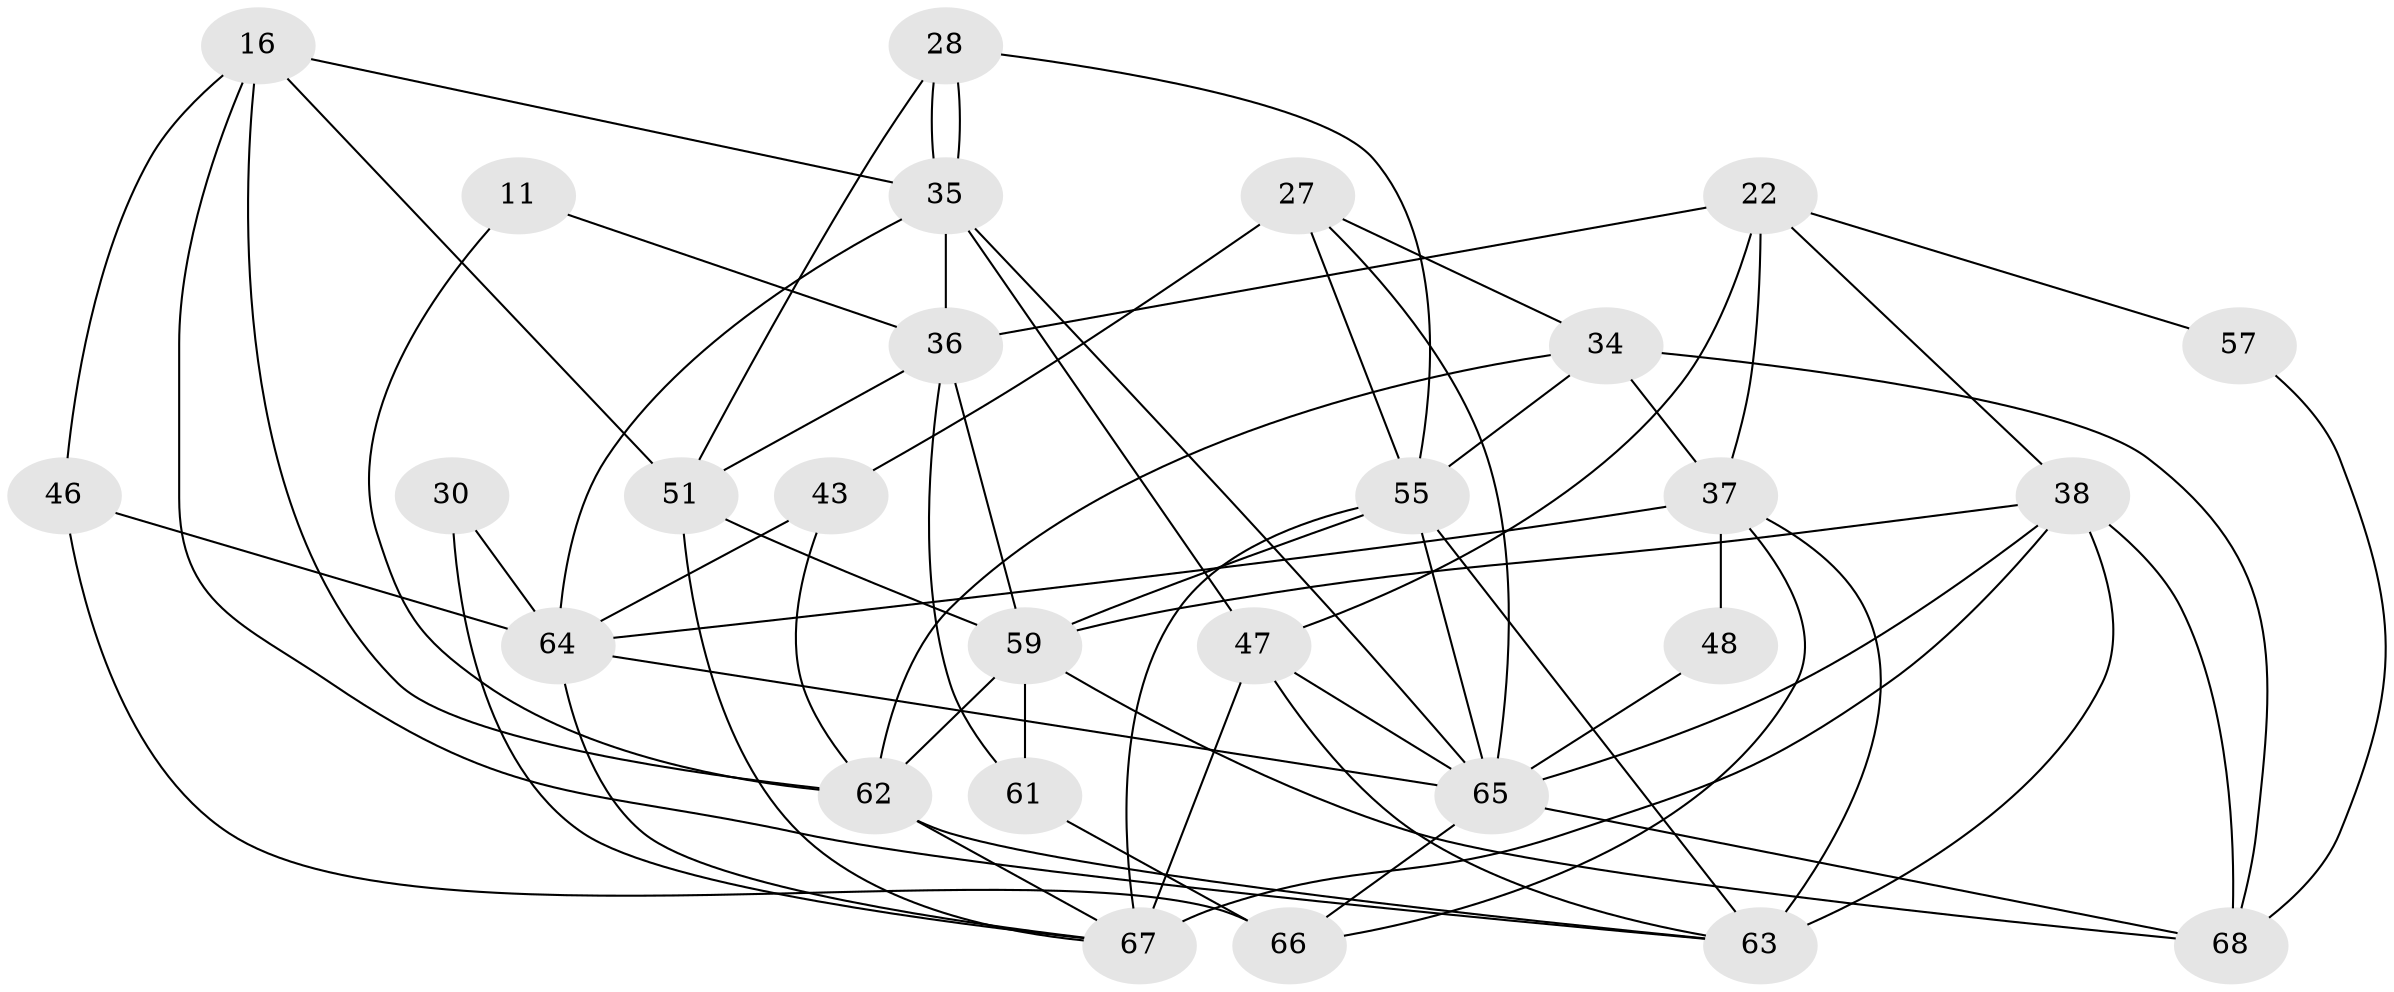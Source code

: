 // original degree distribution, {2: 0.17647058823529413, 3: 0.25, 5: 0.1323529411764706, 4: 0.23529411764705882, 7: 0.058823529411764705, 6: 0.14705882352941177}
// Generated by graph-tools (version 1.1) at 2025/53/03/04/25 21:53:43]
// undirected, 27 vertices, 67 edges
graph export_dot {
graph [start="1"]
  node [color=gray90,style=filled];
  11;
  16;
  22;
  27 [super="+15"];
  28;
  30;
  34 [super="+19"];
  35 [super="+32"];
  36 [super="+10"];
  37 [super="+23"];
  38 [super="+29+7"];
  43;
  46 [super="+26"];
  47;
  48;
  51;
  55 [super="+49+42"];
  57;
  59 [super="+56"];
  61;
  62 [super="+45+44"];
  63 [super="+21+39"];
  64 [super="+40"];
  65 [super="+53+58"];
  66;
  67 [super="+20+31+52"];
  68 [super="+54+60"];
  11 -- 36;
  11 -- 62;
  16 -- 51;
  16 -- 46;
  16 -- 35;
  16 -- 62;
  16 -- 63;
  22 -- 36 [weight=2];
  22 -- 47;
  22 -- 57;
  22 -- 38;
  22 -- 37;
  27 -- 34;
  27 -- 43;
  27 -- 55;
  27 -- 65 [weight=2];
  28 -- 55;
  28 -- 35;
  28 -- 35;
  28 -- 51;
  30 -- 67;
  30 -- 64;
  34 -- 37 [weight=2];
  34 -- 55 [weight=3];
  34 -- 68 [weight=2];
  34 -- 62 [weight=3];
  35 -- 36 [weight=2];
  35 -- 64;
  35 -- 47;
  35 -- 65;
  36 -- 51 [weight=2];
  36 -- 59;
  36 -- 61;
  37 -- 64 [weight=3];
  37 -- 48;
  37 -- 66;
  37 -- 63 [weight=2];
  38 -- 59;
  38 -- 67 [weight=2];
  38 -- 68;
  38 -- 63 [weight=2];
  38 -- 65 [weight=2];
  43 -- 62;
  43 -- 64;
  46 -- 66 [weight=2];
  46 -- 64;
  47 -- 67 [weight=2];
  47 -- 63;
  47 -- 65;
  48 -- 65;
  51 -- 59;
  51 -- 67;
  55 -- 59 [weight=4];
  55 -- 67 [weight=3];
  55 -- 63;
  55 -- 65;
  57 -- 68;
  59 -- 62 [weight=2];
  59 -- 68 [weight=2];
  59 -- 61;
  61 -- 66;
  62 -- 63;
  62 -- 67 [weight=2];
  64 -- 67;
  64 -- 65 [weight=2];
  65 -- 66;
  65 -- 68;
}
